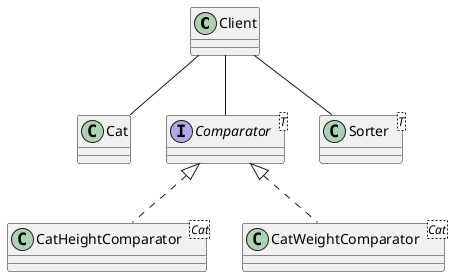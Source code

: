 @startuml

class Client
class Cat
interface Comparator<T>
class Sorter<T>
class CatHeightComparator<Cat>
class CatWeightComparator<Cat>

Comparator <|.. CatHeightComparator
Comparator <|.. CatWeightComparator

Client -- Comparator
Client -- Cat
Client -- Sorter


@enduml
